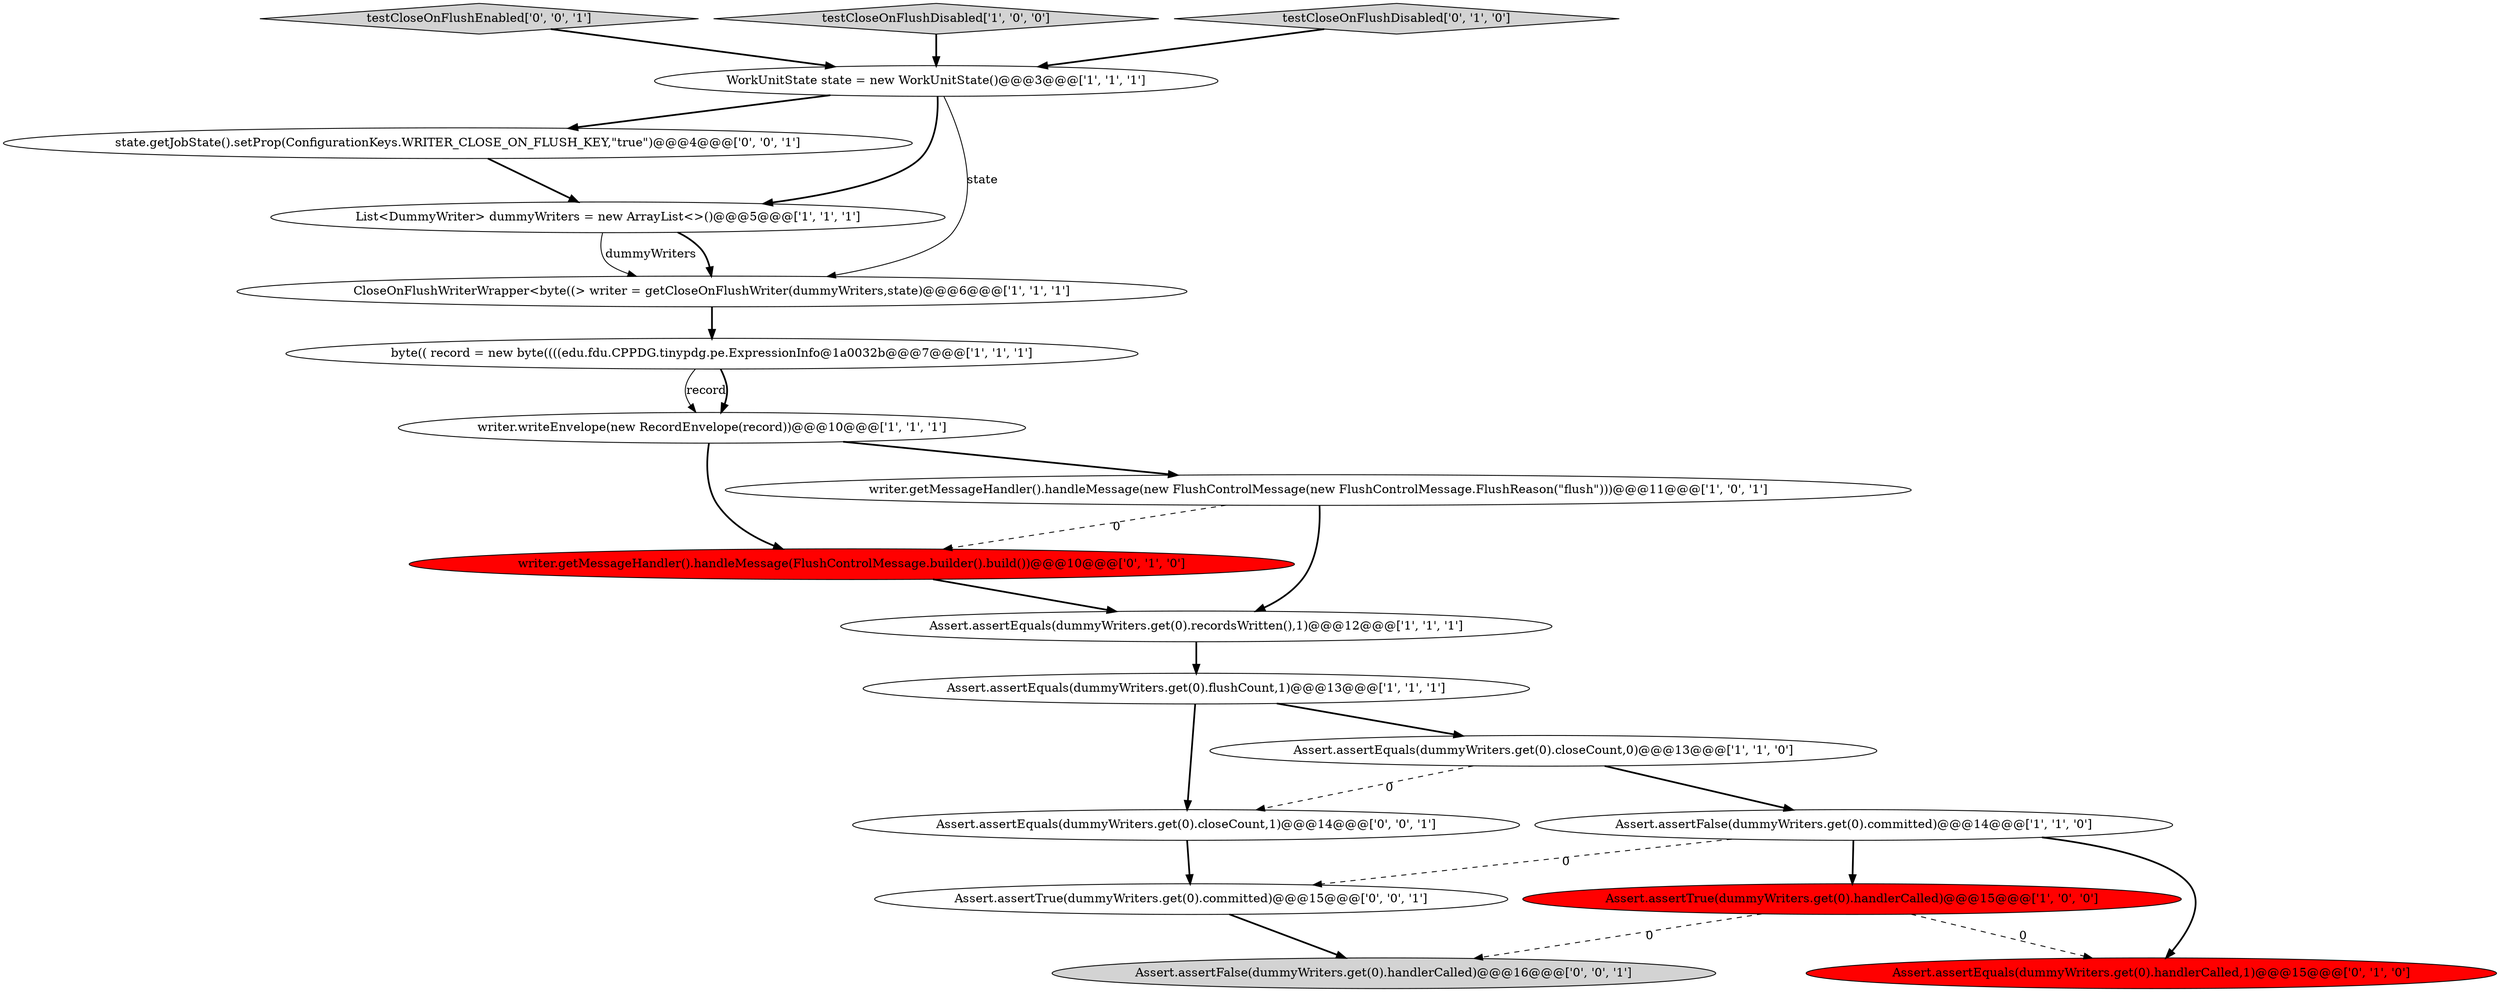 digraph {
19 [style = filled, label = "state.getJobState().setProp(ConfigurationKeys.WRITER_CLOSE_ON_FLUSH_KEY,\"true\")@@@4@@@['0', '0', '1']", fillcolor = white, shape = ellipse image = "AAA0AAABBB3BBB"];
12 [style = filled, label = "writer.getMessageHandler().handleMessage(FlushControlMessage.builder().build())@@@10@@@['0', '1', '0']", fillcolor = red, shape = ellipse image = "AAA1AAABBB2BBB"];
0 [style = filled, label = "writer.getMessageHandler().handleMessage(new FlushControlMessage(new FlushControlMessage.FlushReason(\"flush\")))@@@11@@@['1', '0', '1']", fillcolor = white, shape = ellipse image = "AAA0AAABBB1BBB"];
18 [style = filled, label = "testCloseOnFlushEnabled['0', '0', '1']", fillcolor = lightgray, shape = diamond image = "AAA0AAABBB3BBB"];
4 [style = filled, label = "testCloseOnFlushDisabled['1', '0', '0']", fillcolor = lightgray, shape = diamond image = "AAA0AAABBB1BBB"];
8 [style = filled, label = "WorkUnitState state = new WorkUnitState()@@@3@@@['1', '1', '1']", fillcolor = white, shape = ellipse image = "AAA0AAABBB1BBB"];
13 [style = filled, label = "Assert.assertEquals(dummyWriters.get(0).handlerCalled,1)@@@15@@@['0', '1', '0']", fillcolor = red, shape = ellipse image = "AAA1AAABBB2BBB"];
5 [style = filled, label = "Assert.assertEquals(dummyWriters.get(0).flushCount,1)@@@13@@@['1', '1', '1']", fillcolor = white, shape = ellipse image = "AAA0AAABBB1BBB"];
9 [style = filled, label = "Assert.assertEquals(dummyWriters.get(0).recordsWritten(),1)@@@12@@@['1', '1', '1']", fillcolor = white, shape = ellipse image = "AAA0AAABBB1BBB"];
2 [style = filled, label = "Assert.assertTrue(dummyWriters.get(0).handlerCalled)@@@15@@@['1', '0', '0']", fillcolor = red, shape = ellipse image = "AAA1AAABBB1BBB"];
7 [style = filled, label = "CloseOnFlushWriterWrapper<byte((> writer = getCloseOnFlushWriter(dummyWriters,state)@@@6@@@['1', '1', '1']", fillcolor = white, shape = ellipse image = "AAA0AAABBB1BBB"];
16 [style = filled, label = "Assert.assertEquals(dummyWriters.get(0).closeCount,1)@@@14@@@['0', '0', '1']", fillcolor = white, shape = ellipse image = "AAA0AAABBB3BBB"];
3 [style = filled, label = "byte(( record = new byte((((edu.fdu.CPPDG.tinypdg.pe.ExpressionInfo@1a0032b@@@7@@@['1', '1', '1']", fillcolor = white, shape = ellipse image = "AAA0AAABBB1BBB"];
1 [style = filled, label = "List<DummyWriter> dummyWriters = new ArrayList<>()@@@5@@@['1', '1', '1']", fillcolor = white, shape = ellipse image = "AAA0AAABBB1BBB"];
11 [style = filled, label = "Assert.assertFalse(dummyWriters.get(0).committed)@@@14@@@['1', '1', '0']", fillcolor = white, shape = ellipse image = "AAA0AAABBB1BBB"];
14 [style = filled, label = "testCloseOnFlushDisabled['0', '1', '0']", fillcolor = lightgray, shape = diamond image = "AAA0AAABBB2BBB"];
6 [style = filled, label = "Assert.assertEquals(dummyWriters.get(0).closeCount,0)@@@13@@@['1', '1', '0']", fillcolor = white, shape = ellipse image = "AAA0AAABBB1BBB"];
17 [style = filled, label = "Assert.assertFalse(dummyWriters.get(0).handlerCalled)@@@16@@@['0', '0', '1']", fillcolor = lightgray, shape = ellipse image = "AAA0AAABBB3BBB"];
15 [style = filled, label = "Assert.assertTrue(dummyWriters.get(0).committed)@@@15@@@['0', '0', '1']", fillcolor = white, shape = ellipse image = "AAA0AAABBB3BBB"];
10 [style = filled, label = "writer.writeEnvelope(new RecordEnvelope(record))@@@10@@@['1', '1', '1']", fillcolor = white, shape = ellipse image = "AAA0AAABBB1BBB"];
16->15 [style = bold, label=""];
0->9 [style = bold, label=""];
3->10 [style = solid, label="record"];
11->15 [style = dashed, label="0"];
8->19 [style = bold, label=""];
0->12 [style = dashed, label="0"];
12->9 [style = bold, label=""];
2->17 [style = dashed, label="0"];
1->7 [style = bold, label=""];
11->2 [style = bold, label=""];
7->3 [style = bold, label=""];
5->16 [style = bold, label=""];
8->1 [style = bold, label=""];
3->10 [style = bold, label=""];
19->1 [style = bold, label=""];
15->17 [style = bold, label=""];
6->16 [style = dashed, label="0"];
5->6 [style = bold, label=""];
10->12 [style = bold, label=""];
2->13 [style = dashed, label="0"];
6->11 [style = bold, label=""];
8->7 [style = solid, label="state"];
11->13 [style = bold, label=""];
10->0 [style = bold, label=""];
9->5 [style = bold, label=""];
4->8 [style = bold, label=""];
14->8 [style = bold, label=""];
18->8 [style = bold, label=""];
1->7 [style = solid, label="dummyWriters"];
}
